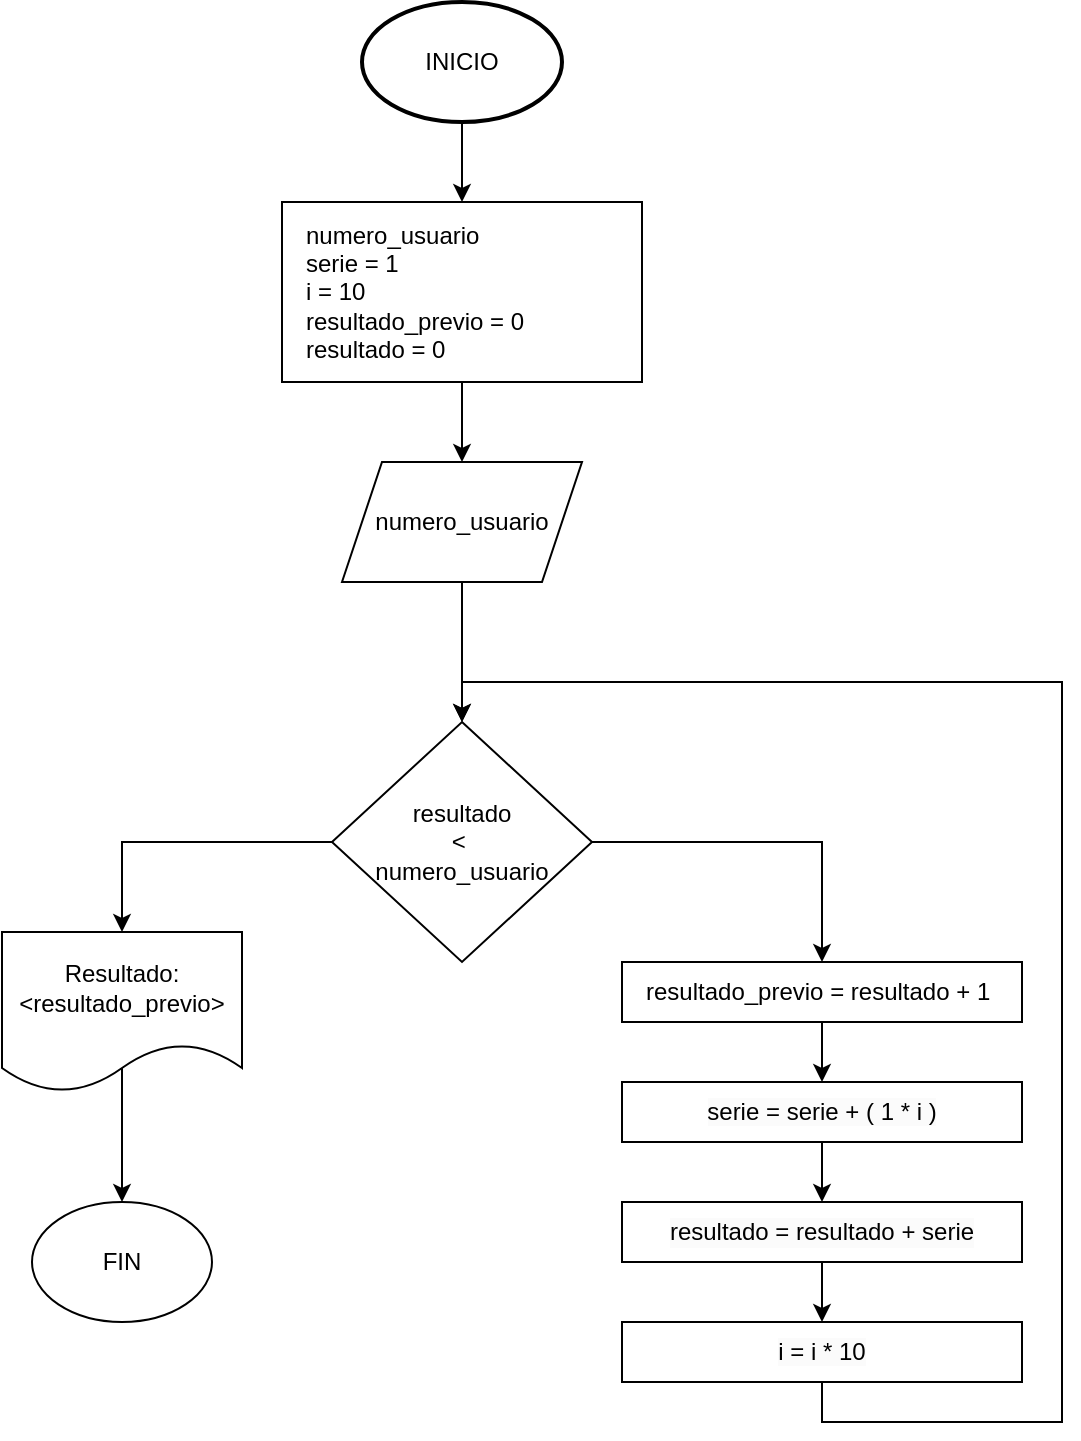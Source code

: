 <mxfile version="24.7.8">
  <diagram id="C5RBs43oDa-KdzZeNtuy" name="Page-1">
    <mxGraphModel dx="393" dy="614" grid="1" gridSize="10" guides="1" tooltips="1" connect="1" arrows="1" fold="1" page="1" pageScale="1" pageWidth="827" pageHeight="1169" math="0" shadow="0">
      <root>
        <mxCell id="WIyWlLk6GJQsqaUBKTNV-0" />
        <mxCell id="WIyWlLk6GJQsqaUBKTNV-1" parent="WIyWlLk6GJQsqaUBKTNV-0" />
        <mxCell id="STa-1HgvMj_Jm-xYyMJM-17" style="edgeStyle=orthogonalEdgeStyle;rounded=0;orthogonalLoop=1;jettySize=auto;html=1;exitX=0.5;exitY=1;exitDx=0;exitDy=0;exitPerimeter=0;entryX=0.5;entryY=0;entryDx=0;entryDy=0;" edge="1" parent="WIyWlLk6GJQsqaUBKTNV-1" source="STa-1HgvMj_Jm-xYyMJM-0" target="STa-1HgvMj_Jm-xYyMJM-1">
          <mxGeometry relative="1" as="geometry" />
        </mxCell>
        <mxCell id="STa-1HgvMj_Jm-xYyMJM-0" value="INICIO" style="strokeWidth=2;html=1;shape=mxgraph.flowchart.start_1;whiteSpace=wrap;" vertex="1" parent="WIyWlLk6GJQsqaUBKTNV-1">
          <mxGeometry x="350" y="50" width="100" height="60" as="geometry" />
        </mxCell>
        <mxCell id="STa-1HgvMj_Jm-xYyMJM-18" style="edgeStyle=orthogonalEdgeStyle;rounded=0;orthogonalLoop=1;jettySize=auto;html=1;exitX=0.5;exitY=1;exitDx=0;exitDy=0;entryX=0.5;entryY=0;entryDx=0;entryDy=0;" edge="1" parent="WIyWlLk6GJQsqaUBKTNV-1" source="STa-1HgvMj_Jm-xYyMJM-1" target="STa-1HgvMj_Jm-xYyMJM-4">
          <mxGeometry relative="1" as="geometry" />
        </mxCell>
        <mxCell id="STa-1HgvMj_Jm-xYyMJM-1" value="&lt;span style=&quot;background-color: initial;&quot;&gt;numero_usuario&lt;/span&gt;&lt;div&gt;serie = 1&lt;br&gt;&lt;span style=&quot;background-color: initial;&quot;&gt;i = 10&lt;/span&gt;&lt;br&gt;&lt;div&gt;resultado_previo = 0&lt;/div&gt;&lt;/div&gt;&lt;div&gt;resultado = 0&lt;br&gt;&lt;/div&gt;" style="rounded=0;whiteSpace=wrap;html=1;spacingLeft=10;align=left;" vertex="1" parent="WIyWlLk6GJQsqaUBKTNV-1">
          <mxGeometry x="310" y="150" width="180" height="90" as="geometry" />
        </mxCell>
        <mxCell id="STa-1HgvMj_Jm-xYyMJM-19" style="edgeStyle=orthogonalEdgeStyle;rounded=0;orthogonalLoop=1;jettySize=auto;html=1;exitX=0.5;exitY=1;exitDx=0;exitDy=0;entryX=0.5;entryY=0;entryDx=0;entryDy=0;" edge="1" parent="WIyWlLk6GJQsqaUBKTNV-1" source="STa-1HgvMj_Jm-xYyMJM-4" target="STa-1HgvMj_Jm-xYyMJM-5">
          <mxGeometry relative="1" as="geometry" />
        </mxCell>
        <mxCell id="STa-1HgvMj_Jm-xYyMJM-4" value="numero_usuario" style="shape=parallelogram;perimeter=parallelogramPerimeter;whiteSpace=wrap;html=1;fixedSize=1;" vertex="1" parent="WIyWlLk6GJQsqaUBKTNV-1">
          <mxGeometry x="340" y="280" width="120" height="60" as="geometry" />
        </mxCell>
        <mxCell id="STa-1HgvMj_Jm-xYyMJM-11" style="edgeStyle=orthogonalEdgeStyle;rounded=0;orthogonalLoop=1;jettySize=auto;html=1;exitX=1;exitY=0.5;exitDx=0;exitDy=0;entryX=0.5;entryY=0;entryDx=0;entryDy=0;" edge="1" parent="WIyWlLk6GJQsqaUBKTNV-1" source="STa-1HgvMj_Jm-xYyMJM-5" target="STa-1HgvMj_Jm-xYyMJM-6">
          <mxGeometry relative="1" as="geometry" />
        </mxCell>
        <mxCell id="STa-1HgvMj_Jm-xYyMJM-23" style="edgeStyle=orthogonalEdgeStyle;rounded=0;orthogonalLoop=1;jettySize=auto;html=1;exitX=0;exitY=0.5;exitDx=0;exitDy=0;entryX=0.5;entryY=0;entryDx=0;entryDy=0;" edge="1" parent="WIyWlLk6GJQsqaUBKTNV-1" source="STa-1HgvMj_Jm-xYyMJM-5" target="STa-1HgvMj_Jm-xYyMJM-22">
          <mxGeometry relative="1" as="geometry" />
        </mxCell>
        <mxCell id="STa-1HgvMj_Jm-xYyMJM-5" value="&lt;div&gt;&lt;span style=&quot;background-color: initial;&quot;&gt;resultado&lt;/span&gt;&lt;br&gt;&lt;/div&gt;&lt;div&gt;&amp;lt;&amp;nbsp;&lt;/div&gt;&lt;div&gt;numero_usuario&lt;/div&gt;" style="rhombus;whiteSpace=wrap;html=1;" vertex="1" parent="WIyWlLk6GJQsqaUBKTNV-1">
          <mxGeometry x="335" y="410" width="130" height="120" as="geometry" />
        </mxCell>
        <mxCell id="STa-1HgvMj_Jm-xYyMJM-28" style="edgeStyle=orthogonalEdgeStyle;rounded=0;orthogonalLoop=1;jettySize=auto;html=1;exitX=0.5;exitY=1;exitDx=0;exitDy=0;entryX=0.5;entryY=0;entryDx=0;entryDy=0;" edge="1" parent="WIyWlLk6GJQsqaUBKTNV-1" source="STa-1HgvMj_Jm-xYyMJM-6" target="STa-1HgvMj_Jm-xYyMJM-9">
          <mxGeometry relative="1" as="geometry" />
        </mxCell>
        <mxCell id="STa-1HgvMj_Jm-xYyMJM-6" value="resultado_&lt;span style=&quot;background-color: initial;&quot;&gt;previo = resultado + 1&lt;/span&gt;" style="rounded=0;whiteSpace=wrap;html=1;align=left;spacingLeft=10;" vertex="1" parent="WIyWlLk6GJQsqaUBKTNV-1">
          <mxGeometry x="480" y="530" width="200" height="30" as="geometry" />
        </mxCell>
        <mxCell id="STa-1HgvMj_Jm-xYyMJM-30" style="edgeStyle=orthogonalEdgeStyle;rounded=0;orthogonalLoop=1;jettySize=auto;html=1;exitX=0.5;exitY=1;exitDx=0;exitDy=0;entryX=0.5;entryY=0;entryDx=0;entryDy=0;" edge="1" parent="WIyWlLk6GJQsqaUBKTNV-1" source="STa-1HgvMj_Jm-xYyMJM-7" target="STa-1HgvMj_Jm-xYyMJM-8">
          <mxGeometry relative="1" as="geometry" />
        </mxCell>
        <mxCell id="STa-1HgvMj_Jm-xYyMJM-7" value="&lt;div style=&quot;forced-color-adjust: none; color: rgb(0, 0, 0); font-family: Helvetica; font-size: 12px; font-style: normal; font-variant-ligatures: normal; font-variant-caps: normal; font-weight: 400; letter-spacing: normal; orphans: 2; text-align: left; text-indent: 0px; text-transform: none; widows: 2; word-spacing: 0px; -webkit-text-stroke-width: 0px; white-space: normal; background-color: rgb(251, 251, 251); text-decoration-thickness: initial; text-decoration-style: initial; text-decoration-color: initial;&quot;&gt;resultado = resultado + serie&lt;/div&gt;" style="rounded=0;whiteSpace=wrap;html=1;" vertex="1" parent="WIyWlLk6GJQsqaUBKTNV-1">
          <mxGeometry x="480" y="650" width="200" height="30" as="geometry" />
        </mxCell>
        <mxCell id="STa-1HgvMj_Jm-xYyMJM-16" style="edgeStyle=orthogonalEdgeStyle;rounded=0;orthogonalLoop=1;jettySize=auto;html=1;exitX=0.5;exitY=1;exitDx=0;exitDy=0;entryX=0.5;entryY=0;entryDx=0;entryDy=0;" edge="1" parent="WIyWlLk6GJQsqaUBKTNV-1" source="STa-1HgvMj_Jm-xYyMJM-8" target="STa-1HgvMj_Jm-xYyMJM-5">
          <mxGeometry relative="1" as="geometry">
            <Array as="points">
              <mxPoint x="580" y="760" />
              <mxPoint x="700" y="760" />
              <mxPoint x="700" y="390" />
              <mxPoint x="400" y="390" />
            </Array>
          </mxGeometry>
        </mxCell>
        <mxCell id="STa-1HgvMj_Jm-xYyMJM-8" value="&lt;span style=&quot;color: rgb(0, 0, 0); font-family: Helvetica; font-size: 12px; font-style: normal; font-variant-ligatures: normal; font-variant-caps: normal; font-weight: 400; letter-spacing: normal; orphans: 2; text-align: left; text-indent: 0px; text-transform: none; widows: 2; word-spacing: 0px; -webkit-text-stroke-width: 0px; white-space: normal; background-color: rgb(251, 251, 251); text-decoration-thickness: initial; text-decoration-style: initial; text-decoration-color: initial; display: inline !important; float: none;&quot;&gt;i = i * 10&lt;/span&gt;" style="rounded=0;whiteSpace=wrap;html=1;" vertex="1" parent="WIyWlLk6GJQsqaUBKTNV-1">
          <mxGeometry x="480" y="710" width="200" height="30" as="geometry" />
        </mxCell>
        <mxCell id="STa-1HgvMj_Jm-xYyMJM-29" style="edgeStyle=orthogonalEdgeStyle;rounded=0;orthogonalLoop=1;jettySize=auto;html=1;exitX=0.5;exitY=1;exitDx=0;exitDy=0;entryX=0.5;entryY=0;entryDx=0;entryDy=0;" edge="1" parent="WIyWlLk6GJQsqaUBKTNV-1" source="STa-1HgvMj_Jm-xYyMJM-9" target="STa-1HgvMj_Jm-xYyMJM-7">
          <mxGeometry relative="1" as="geometry" />
        </mxCell>
        <mxCell id="STa-1HgvMj_Jm-xYyMJM-9" value="&lt;span style=&quot;color: rgb(0, 0, 0); font-family: Helvetica; font-size: 12px; font-style: normal; font-variant-ligatures: normal; font-variant-caps: normal; font-weight: 400; letter-spacing: normal; orphans: 2; text-align: left; text-indent: 0px; text-transform: none; widows: 2; word-spacing: 0px; -webkit-text-stroke-width: 0px; white-space: normal; background-color: rgb(251, 251, 251); text-decoration-thickness: initial; text-decoration-style: initial; text-decoration-color: initial; display: inline !important; float: none;&quot;&gt;serie = serie + ( 1 * i )&lt;/span&gt;" style="rounded=0;whiteSpace=wrap;html=1;" vertex="1" parent="WIyWlLk6GJQsqaUBKTNV-1">
          <mxGeometry x="480" y="590" width="200" height="30" as="geometry" />
        </mxCell>
        <mxCell id="STa-1HgvMj_Jm-xYyMJM-25" style="edgeStyle=orthogonalEdgeStyle;rounded=0;orthogonalLoop=1;jettySize=auto;html=1;exitX=1;exitY=0.75;exitDx=0;exitDy=0;entryX=0.5;entryY=0;entryDx=0;entryDy=0;" edge="1" parent="WIyWlLk6GJQsqaUBKTNV-1" source="STa-1HgvMj_Jm-xYyMJM-22" target="STa-1HgvMj_Jm-xYyMJM-26">
          <mxGeometry relative="1" as="geometry">
            <mxPoint x="230" y="670" as="targetPoint" />
            <Array as="points">
              <mxPoint x="290" y="570" />
              <mxPoint x="230" y="570" />
            </Array>
          </mxGeometry>
        </mxCell>
        <mxCell id="STa-1HgvMj_Jm-xYyMJM-22" value="Resultado: &amp;lt;resultado_previo&amp;gt;" style="shape=document;whiteSpace=wrap;html=1;boundedLbl=1;" vertex="1" parent="WIyWlLk6GJQsqaUBKTNV-1">
          <mxGeometry x="170" y="515" width="120" height="80" as="geometry" />
        </mxCell>
        <mxCell id="STa-1HgvMj_Jm-xYyMJM-26" value="FIN" style="ellipse;whiteSpace=wrap;html=1;" vertex="1" parent="WIyWlLk6GJQsqaUBKTNV-1">
          <mxGeometry x="185" y="650" width="90" height="60" as="geometry" />
        </mxCell>
      </root>
    </mxGraphModel>
  </diagram>
</mxfile>
